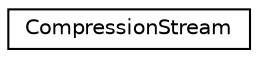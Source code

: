 digraph "Graphical Class Hierarchy"
{
  edge [fontname="Helvetica",fontsize="10",labelfontname="Helvetica",labelfontsize="10"];
  node [fontname="Helvetica",fontsize="10",shape=record];
  rankdir="LR";
  Node1 [label="CompressionStream",height=0.2,width=0.4,color="black", fillcolor="white", style="filled",URL="$classCompressionStream.html"];
}
